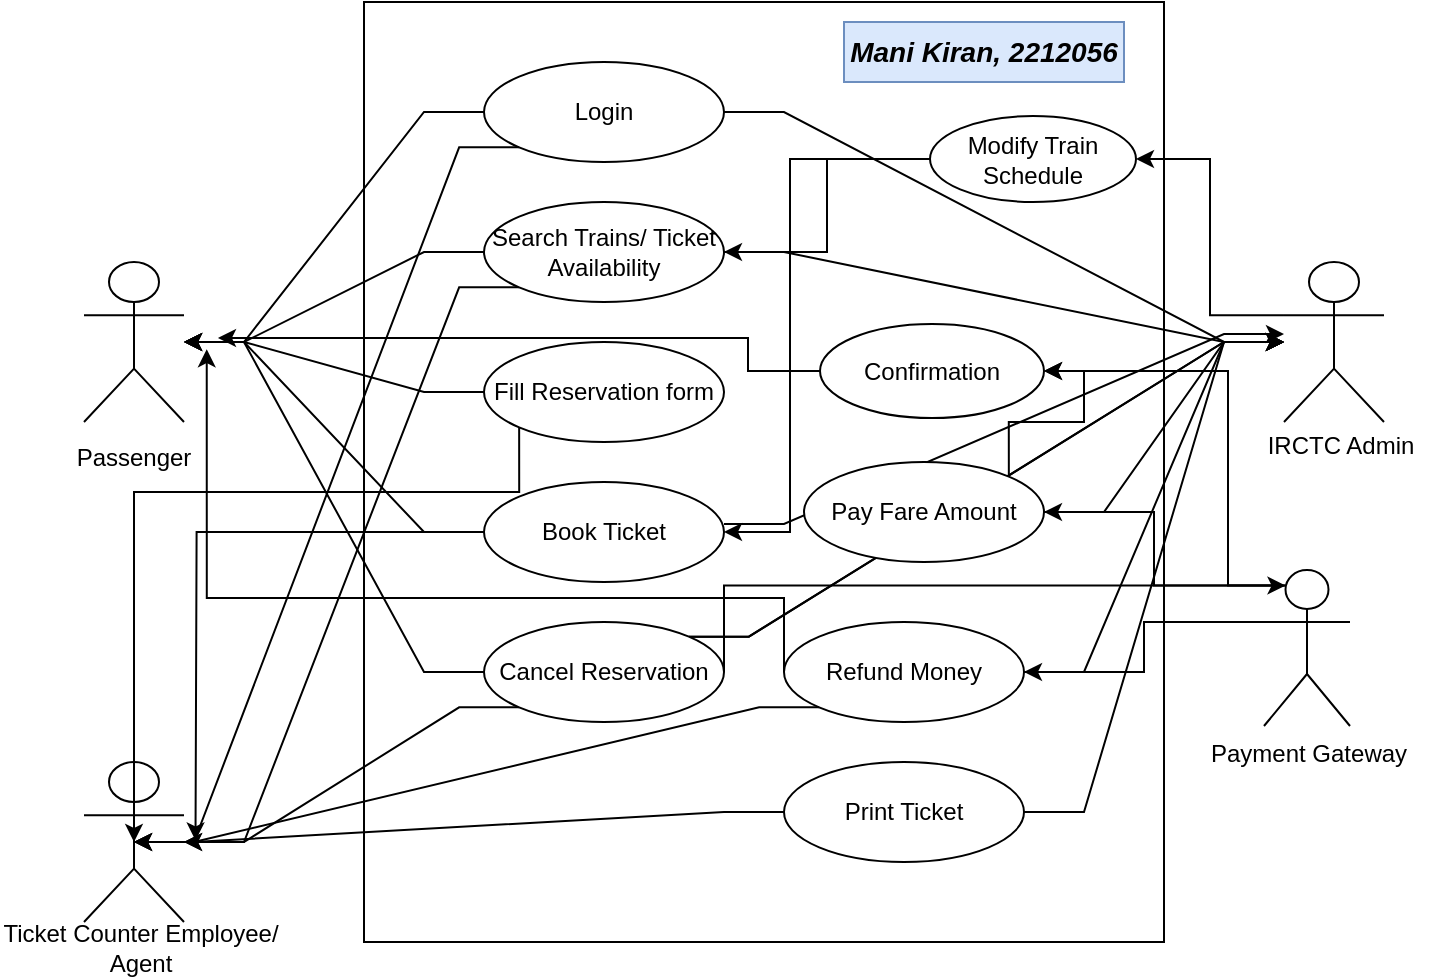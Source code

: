 <mxfile version="26.0.11">
  <diagram name="Page-1" id="vQdiWx4bzIn_EOASzztU">
    <mxGraphModel dx="1059" dy="595" grid="0" gridSize="10" guides="1" tooltips="1" connect="1" arrows="1" fold="1" page="1" pageScale="1" pageWidth="850" pageHeight="1100" background="none" math="0" shadow="0">
      <root>
        <mxCell id="0" />
        <mxCell id="1" parent="0" />
        <mxCell id="jDwsObu8A2M6rF0goUSd-2" value="" style="rounded=0;whiteSpace=wrap;html=1;" parent="1" vertex="1">
          <mxGeometry x="190" y="20" width="400" height="470" as="geometry" />
        </mxCell>
        <mxCell id="jDwsObu8A2M6rF0goUSd-3" style="edgeStyle=entityRelationEdgeStyle;rounded=0;orthogonalLoop=1;jettySize=auto;html=1;exitX=1;exitY=0;exitDx=0;exitDy=0;" parent="1" source="jDwsObu8A2M6rF0goUSd-29" edge="1">
          <mxGeometry relative="1" as="geometry">
            <mxPoint x="650" y="190" as="targetPoint" />
          </mxGeometry>
        </mxCell>
        <mxCell id="jDwsObu8A2M6rF0goUSd-4" value="" style="shape=umlActor;" parent="1" vertex="1">
          <mxGeometry x="50" y="150" width="50" height="80" as="geometry" />
        </mxCell>
        <mxCell id="jDwsObu8A2M6rF0goUSd-111" style="edgeStyle=orthogonalEdgeStyle;rounded=0;orthogonalLoop=1;jettySize=auto;html=1;exitX=0;exitY=0.333;exitDx=0;exitDy=0;exitPerimeter=0;entryX=1;entryY=0.5;entryDx=0;entryDy=0;" parent="1" source="jDwsObu8A2M6rF0goUSd-5" target="jDwsObu8A2M6rF0goUSd-110" edge="1">
          <mxGeometry relative="1" as="geometry" />
        </mxCell>
        <mxCell id="jDwsObu8A2M6rF0goUSd-5" value="" style="shape=umlActor;" parent="1" vertex="1">
          <mxGeometry x="650" y="150" width="50" height="80" as="geometry" />
        </mxCell>
        <mxCell id="jDwsObu8A2M6rF0goUSd-6" value="" style="shape=umlActor;" parent="1" vertex="1">
          <mxGeometry x="50" y="400" width="50" height="80" as="geometry" />
        </mxCell>
        <mxCell id="jDwsObu8A2M6rF0goUSd-7" style="edgeStyle=entityRelationEdgeStyle;rounded=0;orthogonalLoop=1;jettySize=auto;html=1;exitX=0;exitY=0.5;exitDx=0;exitDy=0;" parent="1" source="jDwsObu8A2M6rF0goUSd-9" target="jDwsObu8A2M6rF0goUSd-4" edge="1">
          <mxGeometry relative="1" as="geometry" />
        </mxCell>
        <mxCell id="jDwsObu8A2M6rF0goUSd-8" style="edgeStyle=entityRelationEdgeStyle;rounded=0;orthogonalLoop=1;jettySize=auto;html=1;" parent="1" source="jDwsObu8A2M6rF0goUSd-9" target="jDwsObu8A2M6rF0goUSd-5" edge="1">
          <mxGeometry relative="1" as="geometry" />
        </mxCell>
        <mxCell id="jDwsObu8A2M6rF0goUSd-9" value="Login" style="ellipse;whiteSpace=wrap;" parent="1" vertex="1">
          <mxGeometry x="250" y="50" width="120" height="50" as="geometry" />
        </mxCell>
        <mxCell id="jDwsObu8A2M6rF0goUSd-10" style="edgeStyle=entityRelationEdgeStyle;rounded=0;orthogonalLoop=1;jettySize=auto;html=1;" parent="1" source="jDwsObu8A2M6rF0goUSd-13" target="jDwsObu8A2M6rF0goUSd-4" edge="1">
          <mxGeometry relative="1" as="geometry" />
        </mxCell>
        <mxCell id="jDwsObu8A2M6rF0goUSd-11" style="edgeStyle=entityRelationEdgeStyle;rounded=0;orthogonalLoop=1;jettySize=auto;html=1;" parent="1" source="jDwsObu8A2M6rF0goUSd-13" target="jDwsObu8A2M6rF0goUSd-5" edge="1">
          <mxGeometry relative="1" as="geometry" />
        </mxCell>
        <mxCell id="jDwsObu8A2M6rF0goUSd-12" style="edgeStyle=entityRelationEdgeStyle;rounded=0;orthogonalLoop=1;jettySize=auto;html=1;exitX=0;exitY=1;exitDx=0;exitDy=0;" parent="1" source="jDwsObu8A2M6rF0goUSd-13" target="jDwsObu8A2M6rF0goUSd-6" edge="1">
          <mxGeometry relative="1" as="geometry" />
        </mxCell>
        <mxCell id="jDwsObu8A2M6rF0goUSd-13" value="Search Trains/ Ticket Availability" style="ellipse;whiteSpace=wrap;" parent="1" vertex="1">
          <mxGeometry x="250" y="120" width="120" height="50" as="geometry" />
        </mxCell>
        <mxCell id="jDwsObu8A2M6rF0goUSd-14" style="edgeStyle=entityRelationEdgeStyle;rounded=0;orthogonalLoop=1;jettySize=auto;html=1;" parent="1" source="jDwsObu8A2M6rF0goUSd-15" target="jDwsObu8A2M6rF0goUSd-4" edge="1">
          <mxGeometry relative="1" as="geometry" />
        </mxCell>
        <mxCell id="jDwsObu8A2M6rF0goUSd-15" value="Fill Reservation form" style="ellipse;whiteSpace=wrap;" parent="1" vertex="1">
          <mxGeometry x="250" y="190" width="120" height="50" as="geometry" />
        </mxCell>
        <mxCell id="jDwsObu8A2M6rF0goUSd-16" style="edgeStyle=entityRelationEdgeStyle;rounded=0;orthogonalLoop=1;jettySize=auto;html=1;" parent="1" source="jDwsObu8A2M6rF0goUSd-18" target="jDwsObu8A2M6rF0goUSd-4" edge="1">
          <mxGeometry relative="1" as="geometry" />
        </mxCell>
        <mxCell id="jDwsObu8A2M6rF0goUSd-17" style="edgeStyle=entityRelationEdgeStyle;rounded=0;orthogonalLoop=1;jettySize=auto;html=1;" parent="1" edge="1">
          <mxGeometry relative="1" as="geometry">
            <mxPoint x="370" y="281" as="sourcePoint" />
            <mxPoint x="650" y="186" as="targetPoint" />
          </mxGeometry>
        </mxCell>
        <mxCell id="jDwsObu8A2M6rF0goUSd-99" style="edgeStyle=orthogonalEdgeStyle;rounded=0;orthogonalLoop=1;jettySize=auto;html=1;exitX=0;exitY=0.5;exitDx=0;exitDy=0;" parent="1" source="jDwsObu8A2M6rF0goUSd-18" edge="1">
          <mxGeometry relative="1" as="geometry">
            <mxPoint x="105.754" y="439.211" as="targetPoint" />
          </mxGeometry>
        </mxCell>
        <mxCell id="jDwsObu8A2M6rF0goUSd-18" value="Book Ticket" style="ellipse;whiteSpace=wrap;" parent="1" vertex="1">
          <mxGeometry x="250" y="260" width="120" height="50" as="geometry" />
        </mxCell>
        <mxCell id="jDwsObu8A2M6rF0goUSd-19" style="edgeStyle=entityRelationEdgeStyle;rounded=0;orthogonalLoop=1;jettySize=auto;html=1;exitX=1;exitY=0.5;exitDx=0;exitDy=0;" parent="1" source="jDwsObu8A2M6rF0goUSd-27" target="jDwsObu8A2M6rF0goUSd-5" edge="1">
          <mxGeometry relative="1" as="geometry" />
        </mxCell>
        <mxCell id="jDwsObu8A2M6rF0goUSd-20" style="edgeStyle=entityRelationEdgeStyle;rounded=0;orthogonalLoop=1;jettySize=auto;html=1;" parent="1" source="jDwsObu8A2M6rF0goUSd-21" target="jDwsObu8A2M6rF0goUSd-5" edge="1">
          <mxGeometry relative="1" as="geometry" />
        </mxCell>
        <mxCell id="jDwsObu8A2M6rF0goUSd-100" style="edgeStyle=orthogonalEdgeStyle;rounded=0;orthogonalLoop=1;jettySize=auto;html=1;exitX=0;exitY=0.5;exitDx=0;exitDy=0;" parent="1" source="jDwsObu8A2M6rF0goUSd-21" edge="1">
          <mxGeometry relative="1" as="geometry">
            <mxPoint x="111.368" y="193.596" as="targetPoint" />
            <Array as="points">
              <mxPoint x="400" y="318" />
              <mxPoint x="111" y="318" />
            </Array>
          </mxGeometry>
        </mxCell>
        <mxCell id="jDwsObu8A2M6rF0goUSd-21" value="Refund Money" style="ellipse;whiteSpace=wrap;" parent="1" vertex="1">
          <mxGeometry x="400" y="330" width="120" height="50" as="geometry" />
        </mxCell>
        <mxCell id="jDwsObu8A2M6rF0goUSd-22" style="edgeStyle=entityRelationEdgeStyle;rounded=0;orthogonalLoop=1;jettySize=auto;html=1;" parent="1" source="jDwsObu8A2M6rF0goUSd-23" edge="1">
          <mxGeometry relative="1" as="geometry">
            <mxPoint x="650" y="190" as="targetPoint" />
          </mxGeometry>
        </mxCell>
        <mxCell id="jDwsObu8A2M6rF0goUSd-23" value="Print Ticket" style="ellipse;whiteSpace=wrap;" parent="1" vertex="1">
          <mxGeometry x="400" y="400" width="120" height="50" as="geometry" />
        </mxCell>
        <mxCell id="jDwsObu8A2M6rF0goUSd-24" style="edgeStyle=entityRelationEdgeStyle;rounded=0;orthogonalLoop=1;jettySize=auto;html=1;entryX=0.5;entryY=0.5;entryDx=0;entryDy=0;entryPerimeter=0;" parent="1" source="jDwsObu8A2M6rF0goUSd-23" target="jDwsObu8A2M6rF0goUSd-6" edge="1">
          <mxGeometry relative="1" as="geometry">
            <Array as="points">
              <mxPoint x="240" y="470" />
            </Array>
          </mxGeometry>
        </mxCell>
        <mxCell id="jDwsObu8A2M6rF0goUSd-25" style="edgeStyle=entityRelationEdgeStyle;rounded=0;orthogonalLoop=1;jettySize=auto;html=1;exitX=0;exitY=1;exitDx=0;exitDy=0;entryX=0.5;entryY=0.5;entryDx=0;entryDy=0;entryPerimeter=0;" parent="1" source="jDwsObu8A2M6rF0goUSd-9" target="jDwsObu8A2M6rF0goUSd-6" edge="1">
          <mxGeometry relative="1" as="geometry" />
        </mxCell>
        <mxCell id="jDwsObu8A2M6rF0goUSd-26" style="edgeStyle=entityRelationEdgeStyle;rounded=0;orthogonalLoop=1;jettySize=auto;html=1;exitX=1;exitY=0;exitDx=0;exitDy=0;" parent="1" source="jDwsObu8A2M6rF0goUSd-29" target="jDwsObu8A2M6rF0goUSd-5" edge="1">
          <mxGeometry relative="1" as="geometry" />
        </mxCell>
        <mxCell id="jDwsObu8A2M6rF0goUSd-102" style="edgeStyle=orthogonalEdgeStyle;rounded=0;orthogonalLoop=1;jettySize=auto;html=1;exitX=1;exitY=0;exitDx=0;exitDy=0;entryX=1;entryY=0.5;entryDx=0;entryDy=0;" parent="1" source="jDwsObu8A2M6rF0goUSd-27" target="jDwsObu8A2M6rF0goUSd-101" edge="1">
          <mxGeometry relative="1" as="geometry" />
        </mxCell>
        <mxCell id="jDwsObu8A2M6rF0goUSd-27" value="Pay Fare Amount" style="ellipse;whiteSpace=wrap;" parent="1" vertex="1">
          <mxGeometry x="410" y="250" width="120" height="50" as="geometry" />
        </mxCell>
        <mxCell id="jDwsObu8A2M6rF0goUSd-28" style="edgeStyle=entityRelationEdgeStyle;rounded=0;orthogonalLoop=1;jettySize=auto;html=1;exitX=0;exitY=1;exitDx=0;exitDy=0;" parent="1" source="jDwsObu8A2M6rF0goUSd-29" target="jDwsObu8A2M6rF0goUSd-6" edge="1">
          <mxGeometry relative="1" as="geometry" />
        </mxCell>
        <mxCell id="jDwsObu8A2M6rF0goUSd-29" value="Cancel Reservation" style="ellipse;whiteSpace=wrap;" parent="1" vertex="1">
          <mxGeometry x="250" y="330" width="120" height="50" as="geometry" />
        </mxCell>
        <mxCell id="jDwsObu8A2M6rF0goUSd-30" style="edgeStyle=entityRelationEdgeStyle;rounded=0;orthogonalLoop=1;jettySize=auto;html=1;" parent="1" source="jDwsObu8A2M6rF0goUSd-29" target="jDwsObu8A2M6rF0goUSd-4" edge="1">
          <mxGeometry relative="1" as="geometry" />
        </mxCell>
        <mxCell id="jDwsObu8A2M6rF0goUSd-31" value="&lt;div&gt;IRCTC Admin&lt;/div&gt;&lt;div&gt;&lt;br&gt;&lt;/div&gt;" style="text;html=1;align=center;verticalAlign=middle;resizable=0;points=[];autosize=1;strokeColor=none;fillColor=none;" parent="1" vertex="1">
          <mxGeometry x="632" y="228" width="91" height="41" as="geometry" />
        </mxCell>
        <mxCell id="jDwsObu8A2M6rF0goUSd-32" style="edgeStyle=entityRelationEdgeStyle;rounded=0;orthogonalLoop=1;jettySize=auto;html=1;exitX=0;exitY=1;exitDx=0;exitDy=0;entryX=0.5;entryY=0.5;entryDx=0;entryDy=0;entryPerimeter=0;" parent="1" source="jDwsObu8A2M6rF0goUSd-21" target="jDwsObu8A2M6rF0goUSd-6" edge="1">
          <mxGeometry relative="1" as="geometry" />
        </mxCell>
        <mxCell id="jDwsObu8A2M6rF0goUSd-33" value="&lt;b&gt;&lt;i&gt;&lt;font style=&quot;font-size: 14px;&quot;&gt;Mani Kiran, 2212056&lt;/font&gt;&lt;/i&gt;&lt;/b&gt;" style="text;html=1;align=center;verticalAlign=middle;whiteSpace=wrap;rounded=0;fillColor=#dae8fc;strokeColor=#6c8ebf;" parent="1" vertex="1">
          <mxGeometry x="430" y="30" width="140" height="30" as="geometry" />
        </mxCell>
        <mxCell id="jDwsObu8A2M6rF0goUSd-34" value="Ticket Counter Employee/ Agent" style="text;html=1;align=center;verticalAlign=middle;whiteSpace=wrap;rounded=0;" parent="1" vertex="1">
          <mxGeometry x="8" y="478" width="141" height="30" as="geometry" />
        </mxCell>
        <mxCell id="jDwsObu8A2M6rF0goUSd-35" value="Passenger" style="text;html=1;align=center;verticalAlign=middle;whiteSpace=wrap;rounded=0;" parent="1" vertex="1">
          <mxGeometry x="45" y="233" width="60" height="30" as="geometry" />
        </mxCell>
        <mxCell id="jDwsObu8A2M6rF0goUSd-98" style="edgeStyle=orthogonalEdgeStyle;rounded=0;orthogonalLoop=1;jettySize=auto;html=1;exitX=0;exitY=1;exitDx=0;exitDy=0;entryX=0.5;entryY=0.5;entryDx=0;entryDy=0;entryPerimeter=0;" parent="1" source="jDwsObu8A2M6rF0goUSd-15" target="jDwsObu8A2M6rF0goUSd-6" edge="1">
          <mxGeometry relative="1" as="geometry">
            <Array as="points">
              <mxPoint x="267" y="265" />
              <mxPoint x="75" y="265" />
            </Array>
          </mxGeometry>
        </mxCell>
        <mxCell id="jDwsObu8A2M6rF0goUSd-103" style="edgeStyle=orthogonalEdgeStyle;rounded=0;orthogonalLoop=1;jettySize=auto;html=1;exitX=0;exitY=0.5;exitDx=0;exitDy=0;" parent="1" source="jDwsObu8A2M6rF0goUSd-101" edge="1">
          <mxGeometry relative="1" as="geometry">
            <mxPoint x="116.982" y="187.982" as="targetPoint" />
            <Array as="points">
              <mxPoint x="382" y="204" />
              <mxPoint x="382" y="188" />
            </Array>
          </mxGeometry>
        </mxCell>
        <mxCell id="jDwsObu8A2M6rF0goUSd-101" value="Confirmation" style="ellipse;whiteSpace=wrap;html=1;" parent="1" vertex="1">
          <mxGeometry x="418" y="181" width="112" height="47" as="geometry" />
        </mxCell>
        <mxCell id="jDwsObu8A2M6rF0goUSd-106" style="edgeStyle=orthogonalEdgeStyle;rounded=0;orthogonalLoop=1;jettySize=auto;html=1;exitX=0.25;exitY=0.1;exitDx=0;exitDy=0;exitPerimeter=0;entryX=1;entryY=0.5;entryDx=0;entryDy=0;" parent="1" source="jDwsObu8A2M6rF0goUSd-105" target="jDwsObu8A2M6rF0goUSd-27" edge="1">
          <mxGeometry relative="1" as="geometry" />
        </mxCell>
        <mxCell id="jDwsObu8A2M6rF0goUSd-107" style="edgeStyle=orthogonalEdgeStyle;rounded=0;orthogonalLoop=1;jettySize=auto;html=1;exitX=0;exitY=0.333;exitDx=0;exitDy=0;exitPerimeter=0;entryX=1;entryY=0.5;entryDx=0;entryDy=0;" parent="1" source="jDwsObu8A2M6rF0goUSd-105" target="jDwsObu8A2M6rF0goUSd-21" edge="1">
          <mxGeometry relative="1" as="geometry" />
        </mxCell>
        <mxCell id="jDwsObu8A2M6rF0goUSd-108" style="edgeStyle=orthogonalEdgeStyle;rounded=0;orthogonalLoop=1;jettySize=auto;html=1;exitX=0.25;exitY=0.1;exitDx=0;exitDy=0;exitPerimeter=0;entryX=1;entryY=0.5;entryDx=0;entryDy=0;" parent="1" source="jDwsObu8A2M6rF0goUSd-105" target="jDwsObu8A2M6rF0goUSd-101" edge="1">
          <mxGeometry relative="1" as="geometry">
            <Array as="points">
              <mxPoint x="622" y="312" />
              <mxPoint x="622" y="204" />
            </Array>
          </mxGeometry>
        </mxCell>
        <mxCell id="jDwsObu8A2M6rF0goUSd-105" value="Payment Gateway" style="shape=umlActor;verticalLabelPosition=bottom;verticalAlign=top;html=1;outlineConnect=0;" parent="1" vertex="1">
          <mxGeometry x="640" y="304" width="43" height="78" as="geometry" />
        </mxCell>
        <mxCell id="jDwsObu8A2M6rF0goUSd-109" style="edgeStyle=orthogonalEdgeStyle;rounded=0;orthogonalLoop=1;jettySize=auto;html=1;exitX=1;exitY=0.5;exitDx=0;exitDy=0;entryX=0.25;entryY=0.1;entryDx=0;entryDy=0;entryPerimeter=0;" parent="1" source="jDwsObu8A2M6rF0goUSd-29" target="jDwsObu8A2M6rF0goUSd-105" edge="1">
          <mxGeometry relative="1" as="geometry">
            <Array as="points">
              <mxPoint x="370" y="312" />
            </Array>
          </mxGeometry>
        </mxCell>
        <mxCell id="jDwsObu8A2M6rF0goUSd-112" style="edgeStyle=orthogonalEdgeStyle;rounded=0;orthogonalLoop=1;jettySize=auto;html=1;exitX=0;exitY=0.5;exitDx=0;exitDy=0;entryX=1;entryY=0.5;entryDx=0;entryDy=0;" parent="1" source="jDwsObu8A2M6rF0goUSd-110" target="jDwsObu8A2M6rF0goUSd-13" edge="1">
          <mxGeometry relative="1" as="geometry" />
        </mxCell>
        <mxCell id="jDwsObu8A2M6rF0goUSd-113" style="edgeStyle=orthogonalEdgeStyle;rounded=0;orthogonalLoop=1;jettySize=auto;html=1;exitX=0;exitY=0.5;exitDx=0;exitDy=0;entryX=1;entryY=0.5;entryDx=0;entryDy=0;" parent="1" source="jDwsObu8A2M6rF0goUSd-110" target="jDwsObu8A2M6rF0goUSd-18" edge="1">
          <mxGeometry relative="1" as="geometry">
            <Array as="points">
              <mxPoint x="403" y="98" />
              <mxPoint x="403" y="285" />
            </Array>
          </mxGeometry>
        </mxCell>
        <mxCell id="jDwsObu8A2M6rF0goUSd-110" value="Modify Train Schedule" style="ellipse;whiteSpace=wrap;html=1;" parent="1" vertex="1">
          <mxGeometry x="473" y="77" width="103" height="43" as="geometry" />
        </mxCell>
      </root>
    </mxGraphModel>
  </diagram>
</mxfile>
